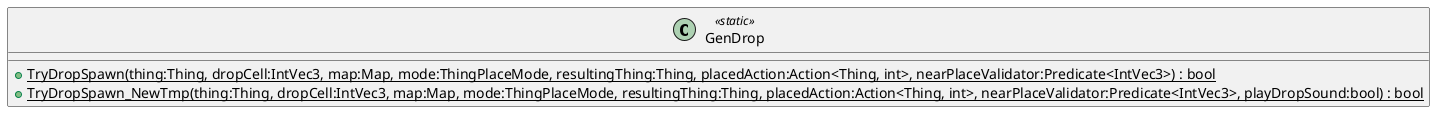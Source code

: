 @startuml
class GenDrop <<static>> {
    + {static} TryDropSpawn(thing:Thing, dropCell:IntVec3, map:Map, mode:ThingPlaceMode, resultingThing:Thing, placedAction:Action<Thing, int>, nearPlaceValidator:Predicate<IntVec3>) : bool
    + {static} TryDropSpawn_NewTmp(thing:Thing, dropCell:IntVec3, map:Map, mode:ThingPlaceMode, resultingThing:Thing, placedAction:Action<Thing, int>, nearPlaceValidator:Predicate<IntVec3>, playDropSound:bool) : bool
}
@enduml
